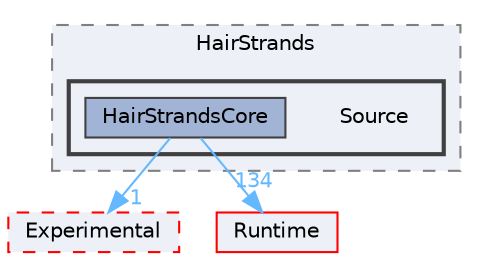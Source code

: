 digraph "Source"
{
 // INTERACTIVE_SVG=YES
 // LATEX_PDF_SIZE
  bgcolor="transparent";
  edge [fontname=Helvetica,fontsize=10,labelfontname=Helvetica,labelfontsize=10];
  node [fontname=Helvetica,fontsize=10,shape=box,height=0.2,width=0.4];
  compound=true
  subgraph clusterdir_8a1da572558d2297ef4013536a7c6e92 {
    graph [ bgcolor="#edf0f7", pencolor="grey50", label="HairStrands", fontname=Helvetica,fontsize=10 style="filled,dashed", URL="dir_8a1da572558d2297ef4013536a7c6e92.html",tooltip=""]
  subgraph clusterdir_d641313d15cfbf6d0c23e12ff13d3b12 {
    graph [ bgcolor="#edf0f7", pencolor="grey25", label="", fontname=Helvetica,fontsize=10 style="filled,bold", URL="dir_d641313d15cfbf6d0c23e12ff13d3b12.html",tooltip=""]
    dir_d641313d15cfbf6d0c23e12ff13d3b12 [shape=plaintext, label="Source"];
  dir_340cc76ea385eee92cd31854530b938b [label="HairStrandsCore", fillcolor="#a2b4d6", color="grey25", style="filled", URL="dir_340cc76ea385eee92cd31854530b938b.html",tooltip=""];
  }
  }
  dir_6e0c5d987c338b0072956bd3eccf79be [label="Experimental", fillcolor="#edf0f7", color="red", style="filled,dashed", URL="dir_6e0c5d987c338b0072956bd3eccf79be.html",tooltip=""];
  dir_7536b172fbd480bfd146a1b1acd6856b [label="Runtime", fillcolor="#edf0f7", color="red", style="filled", URL="dir_7536b172fbd480bfd146a1b1acd6856b.html",tooltip=""];
  dir_340cc76ea385eee92cd31854530b938b->dir_7536b172fbd480bfd146a1b1acd6856b [headlabel="134", labeldistance=1.5 headhref="dir_000459_000984.html" href="dir_000459_000984.html" color="steelblue1" fontcolor="steelblue1"];
  dir_340cc76ea385eee92cd31854530b938b->dir_6e0c5d987c338b0072956bd3eccf79be [headlabel="1", labeldistance=1.5 headhref="dir_000459_000379.html" href="dir_000459_000379.html" color="steelblue1" fontcolor="steelblue1"];
}
